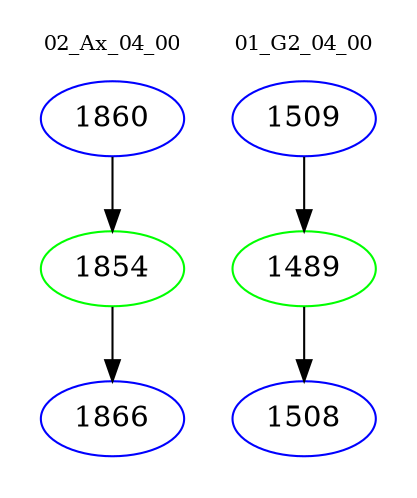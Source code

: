 digraph{
subgraph cluster_0 {
color = white
label = "02_Ax_04_00";
fontsize=10;
T0_1860 [label="1860", color="blue"]
T0_1860 -> T0_1854 [color="black"]
T0_1854 [label="1854", color="green"]
T0_1854 -> T0_1866 [color="black"]
T0_1866 [label="1866", color="blue"]
}
subgraph cluster_1 {
color = white
label = "01_G2_04_00";
fontsize=10;
T1_1509 [label="1509", color="blue"]
T1_1509 -> T1_1489 [color="black"]
T1_1489 [label="1489", color="green"]
T1_1489 -> T1_1508 [color="black"]
T1_1508 [label="1508", color="blue"]
}
}
